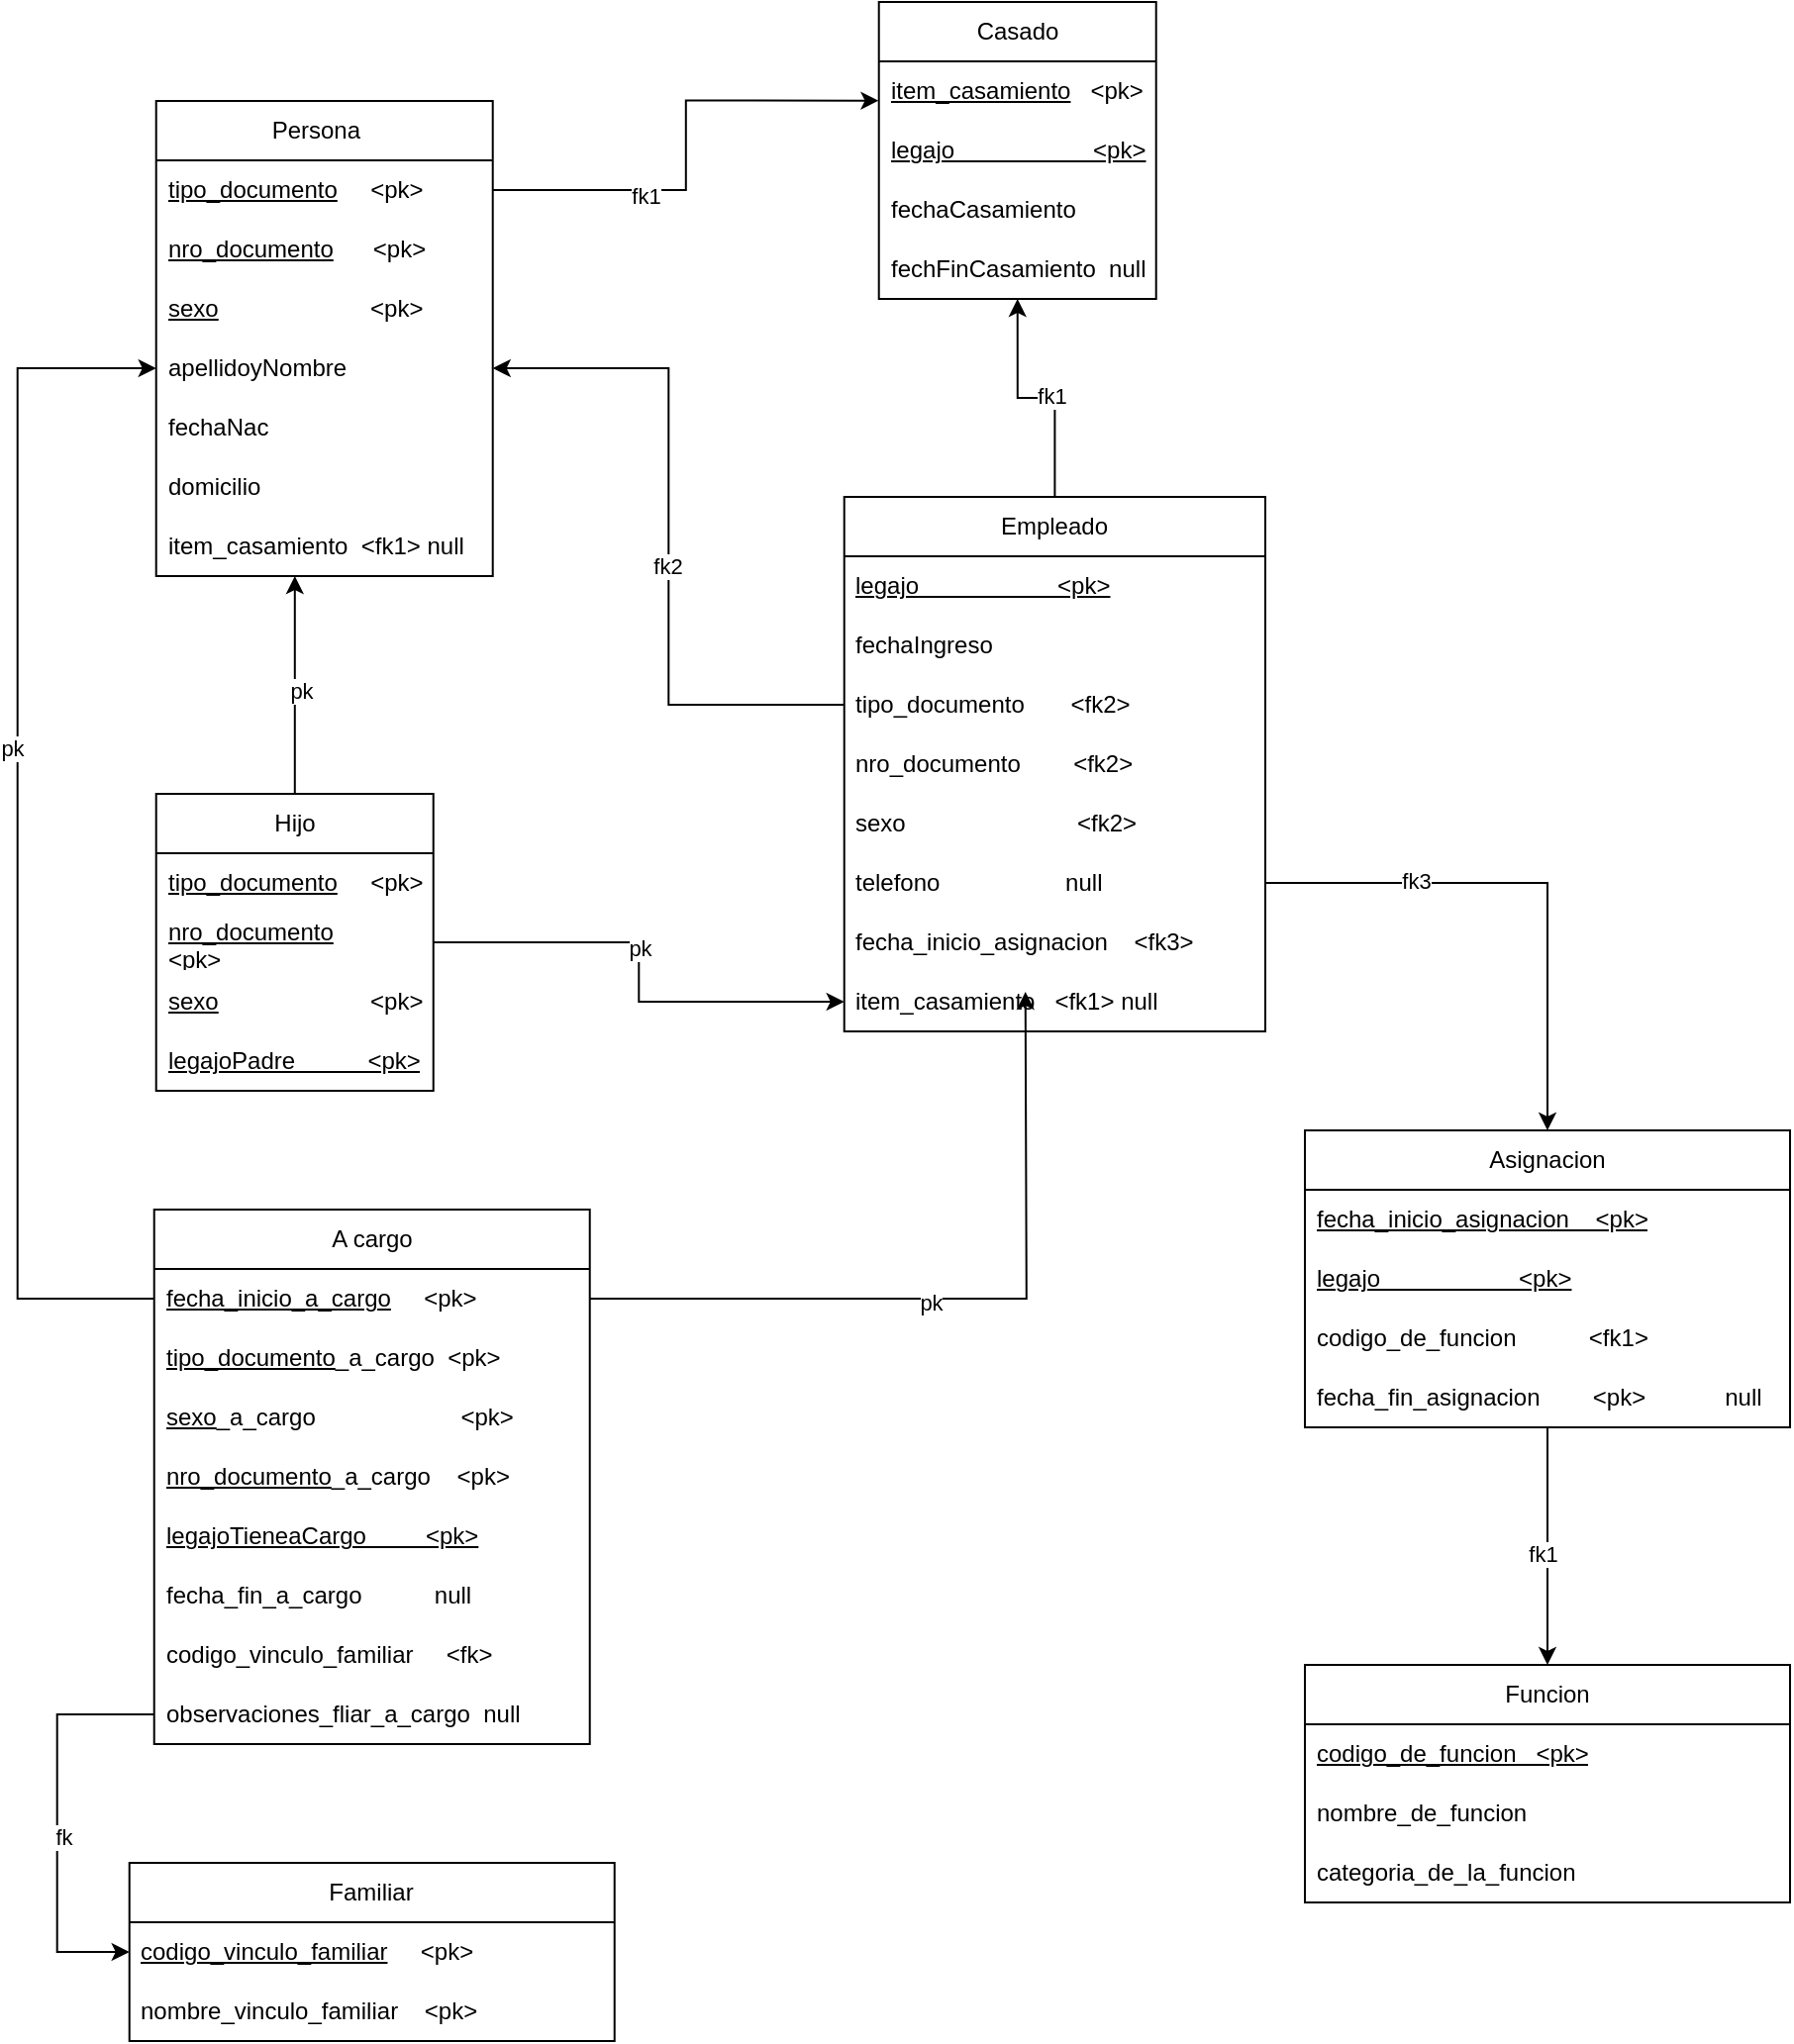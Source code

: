 <mxfile version="24.7.13">
  <diagram name="Page-1" id="v0zXEanvF7a8P_JJK8V0">
    <mxGraphModel dx="2419" dy="790" grid="1" gridSize="10" guides="1" tooltips="1" connect="1" arrows="1" fold="1" page="1" pageScale="1" pageWidth="850" pageHeight="1100" math="0" shadow="0">
      <root>
        <mxCell id="0" />
        <mxCell id="1" parent="0" />
        <mxCell id="VkgcLeewtbt2wePAkzue-2" value="Persona&lt;span style=&quot;white-space: pre;&quot;&gt;&#x9;&lt;/span&gt;" style="swimlane;fontStyle=0;childLayout=stackLayout;horizontal=1;startSize=30;horizontalStack=0;resizeParent=1;resizeParentMax=0;resizeLast=0;collapsible=1;marginBottom=0;whiteSpace=wrap;html=1;" vertex="1" parent="1">
          <mxGeometry x="-720.14" y="80" width="170" height="240" as="geometry" />
        </mxCell>
        <mxCell id="VkgcLeewtbt2wePAkzue-3" value="&lt;u&gt;tipo_documento&lt;/u&gt;&amp;nbsp;&amp;nbsp;&amp;nbsp;&amp;nbsp; &amp;lt;pk&amp;gt;" style="text;strokeColor=none;fillColor=none;align=left;verticalAlign=middle;spacingLeft=4;spacingRight=4;overflow=hidden;points=[[0,0.5],[1,0.5]];portConstraint=eastwest;rotatable=0;whiteSpace=wrap;html=1;" vertex="1" parent="VkgcLeewtbt2wePAkzue-2">
          <mxGeometry y="30" width="170" height="30" as="geometry" />
        </mxCell>
        <mxCell id="VkgcLeewtbt2wePAkzue-4" value="&lt;u&gt;nro_documento&lt;/u&gt;&amp;nbsp;&amp;nbsp;&amp;nbsp;&amp;nbsp;&amp;nbsp; &amp;lt;pk&amp;gt;" style="text;strokeColor=none;fillColor=none;align=left;verticalAlign=middle;spacingLeft=4;spacingRight=4;overflow=hidden;points=[[0,0.5],[1,0.5]];portConstraint=eastwest;rotatable=0;whiteSpace=wrap;html=1;" vertex="1" parent="VkgcLeewtbt2wePAkzue-2">
          <mxGeometry y="60" width="170" height="30" as="geometry" />
        </mxCell>
        <mxCell id="VkgcLeewtbt2wePAkzue-5" value="&lt;u&gt;sexo&lt;/u&gt;&amp;nbsp;&amp;nbsp;&amp;nbsp;&amp;nbsp;&amp;nbsp;&amp;nbsp;&amp;nbsp;&amp;nbsp;&amp;nbsp;&amp;nbsp;&amp;nbsp;&amp;nbsp;&amp;nbsp;&amp;nbsp;&amp;nbsp;&amp;nbsp;&amp;nbsp;&amp;nbsp;&amp;nbsp;&amp;nbsp;&amp;nbsp;&amp;nbsp; &amp;lt;pk&amp;gt;" style="text;strokeColor=none;fillColor=none;align=left;verticalAlign=middle;spacingLeft=4;spacingRight=4;overflow=hidden;points=[[0,0.5],[1,0.5]];portConstraint=eastwest;rotatable=0;whiteSpace=wrap;html=1;" vertex="1" parent="VkgcLeewtbt2wePAkzue-2">
          <mxGeometry y="90" width="170" height="30" as="geometry" />
        </mxCell>
        <mxCell id="VkgcLeewtbt2wePAkzue-6" value="apellidoyNombre" style="text;strokeColor=none;fillColor=none;align=left;verticalAlign=middle;spacingLeft=4;spacingRight=4;overflow=hidden;points=[[0,0.5],[1,0.5]];portConstraint=eastwest;rotatable=0;whiteSpace=wrap;html=1;" vertex="1" parent="VkgcLeewtbt2wePAkzue-2">
          <mxGeometry y="120" width="170" height="30" as="geometry" />
        </mxCell>
        <mxCell id="VkgcLeewtbt2wePAkzue-7" value="fechaNac" style="text;strokeColor=none;fillColor=none;align=left;verticalAlign=middle;spacingLeft=4;spacingRight=4;overflow=hidden;points=[[0,0.5],[1,0.5]];portConstraint=eastwest;rotatable=0;whiteSpace=wrap;html=1;" vertex="1" parent="VkgcLeewtbt2wePAkzue-2">
          <mxGeometry y="150" width="170" height="30" as="geometry" />
        </mxCell>
        <mxCell id="VkgcLeewtbt2wePAkzue-8" value="domicilio" style="text;strokeColor=none;fillColor=none;align=left;verticalAlign=middle;spacingLeft=4;spacingRight=4;overflow=hidden;points=[[0,0.5],[1,0.5]];portConstraint=eastwest;rotatable=0;whiteSpace=wrap;html=1;" vertex="1" parent="VkgcLeewtbt2wePAkzue-2">
          <mxGeometry y="180" width="170" height="30" as="geometry" />
        </mxCell>
        <mxCell id="VkgcLeewtbt2wePAkzue-16" value="item_casamiento&amp;nbsp; &amp;lt;fk1&amp;gt; null" style="text;strokeColor=none;fillColor=none;align=left;verticalAlign=middle;spacingLeft=4;spacingRight=4;overflow=hidden;points=[[0,0.5],[1,0.5]];portConstraint=eastwest;rotatable=0;whiteSpace=wrap;html=1;" vertex="1" parent="VkgcLeewtbt2wePAkzue-2">
          <mxGeometry y="210" width="170" height="30" as="geometry" />
        </mxCell>
        <mxCell id="VkgcLeewtbt2wePAkzue-9" value="Casado" style="swimlane;fontStyle=0;childLayout=stackLayout;horizontal=1;startSize=30;horizontalStack=0;resizeParent=1;resizeParentMax=0;resizeLast=0;collapsible=1;marginBottom=0;whiteSpace=wrap;html=1;" vertex="1" parent="1">
          <mxGeometry x="-355.14" y="30" width="140" height="150" as="geometry" />
        </mxCell>
        <mxCell id="VkgcLeewtbt2wePAkzue-10" value="&lt;u&gt;item_casamiento&lt;/u&gt;&amp;nbsp;&amp;nbsp; &amp;lt;pk&amp;gt;" style="text;strokeColor=none;fillColor=none;align=left;verticalAlign=middle;spacingLeft=4;spacingRight=4;overflow=hidden;points=[[0,0.5],[1,0.5]];portConstraint=eastwest;rotatable=0;whiteSpace=wrap;html=1;" vertex="1" parent="VkgcLeewtbt2wePAkzue-9">
          <mxGeometry y="30" width="140" height="30" as="geometry" />
        </mxCell>
        <mxCell id="VkgcLeewtbt2wePAkzue-49" value="&lt;u&gt;legajo &amp;nbsp; &amp;nbsp; &amp;nbsp; &amp;nbsp; &amp;nbsp; &amp;nbsp; &amp;nbsp; &amp;nbsp; &amp;nbsp; &amp;nbsp; &amp;lt;pk&amp;gt;&lt;/u&gt;" style="text;strokeColor=none;fillColor=none;align=left;verticalAlign=middle;spacingLeft=4;spacingRight=4;overflow=hidden;points=[[0,0.5],[1,0.5]];portConstraint=eastwest;rotatable=0;whiteSpace=wrap;html=1;" vertex="1" parent="VkgcLeewtbt2wePAkzue-9">
          <mxGeometry y="60" width="140" height="30" as="geometry" />
        </mxCell>
        <mxCell id="VkgcLeewtbt2wePAkzue-13" value="fechaCasamiento" style="text;strokeColor=none;fillColor=none;align=left;verticalAlign=middle;spacingLeft=4;spacingRight=4;overflow=hidden;points=[[0,0.5],[1,0.5]];portConstraint=eastwest;rotatable=0;whiteSpace=wrap;html=1;" vertex="1" parent="VkgcLeewtbt2wePAkzue-9">
          <mxGeometry y="90" width="140" height="30" as="geometry" />
        </mxCell>
        <mxCell id="VkgcLeewtbt2wePAkzue-15" value="fechFinCasamiento&amp;nbsp; null" style="text;strokeColor=none;fillColor=none;align=left;verticalAlign=middle;spacingLeft=4;spacingRight=4;overflow=hidden;points=[[0,0.5],[1,0.5]];portConstraint=eastwest;rotatable=0;whiteSpace=wrap;html=1;" vertex="1" parent="VkgcLeewtbt2wePAkzue-9">
          <mxGeometry y="120" width="140" height="30" as="geometry" />
        </mxCell>
        <mxCell id="VkgcLeewtbt2wePAkzue-17" style="edgeStyle=orthogonalEdgeStyle;rounded=0;orthogonalLoop=1;jettySize=auto;html=1;entryX=-0.001;entryY=0.661;entryDx=0;entryDy=0;entryPerimeter=0;" edge="1" parent="1" source="VkgcLeewtbt2wePAkzue-3" target="VkgcLeewtbt2wePAkzue-10">
          <mxGeometry relative="1" as="geometry" />
        </mxCell>
        <mxCell id="VkgcLeewtbt2wePAkzue-18" value="fk1" style="edgeLabel;html=1;align=center;verticalAlign=middle;resizable=0;points=[];" vertex="1" connectable="0" parent="VkgcLeewtbt2wePAkzue-17">
          <mxGeometry x="-0.362" y="-3" relative="1" as="geometry">
            <mxPoint as="offset" />
          </mxGeometry>
        </mxCell>
        <mxCell id="VkgcLeewtbt2wePAkzue-19" value="Empleado" style="swimlane;fontStyle=0;childLayout=stackLayout;horizontal=1;startSize=30;horizontalStack=0;resizeParent=1;resizeParentMax=0;resizeLast=0;collapsible=1;marginBottom=0;whiteSpace=wrap;html=1;" vertex="1" parent="1">
          <mxGeometry x="-372.64" y="280" width="212.64" height="270" as="geometry">
            <mxRectangle x="407.5" y="300" width="90" height="30" as="alternateBounds" />
          </mxGeometry>
        </mxCell>
        <mxCell id="VkgcLeewtbt2wePAkzue-20" value="&lt;u&gt;legajo &amp;nbsp; &amp;nbsp; &amp;nbsp; &amp;nbsp; &amp;nbsp; &amp;nbsp; &amp;nbsp; &amp;nbsp; &amp;nbsp; &amp;nbsp; &amp;lt;pk&amp;gt;&lt;/u&gt;" style="text;strokeColor=none;fillColor=none;align=left;verticalAlign=middle;spacingLeft=4;spacingRight=4;overflow=hidden;points=[[0,0.5],[1,0.5]];portConstraint=eastwest;rotatable=0;whiteSpace=wrap;html=1;" vertex="1" parent="VkgcLeewtbt2wePAkzue-19">
          <mxGeometry y="30" width="212.64" height="30" as="geometry" />
        </mxCell>
        <mxCell id="VkgcLeewtbt2wePAkzue-33" value="fechaIngreso" style="text;strokeColor=none;fillColor=none;align=left;verticalAlign=middle;spacingLeft=4;spacingRight=4;overflow=hidden;points=[[0,0.5],[1,0.5]];portConstraint=eastwest;rotatable=0;whiteSpace=wrap;html=1;" vertex="1" parent="VkgcLeewtbt2wePAkzue-19">
          <mxGeometry y="60" width="212.64" height="30" as="geometry" />
        </mxCell>
        <mxCell id="VkgcLeewtbt2wePAkzue-21" value="tipo_documento&amp;nbsp;&amp;nbsp;&amp;nbsp;&amp;nbsp;&amp;nbsp;&amp;nbsp; &amp;lt;fk2&amp;gt;" style="text;strokeColor=none;fillColor=none;align=left;verticalAlign=middle;spacingLeft=4;spacingRight=4;overflow=hidden;points=[[0,0.5],[1,0.5]];portConstraint=eastwest;rotatable=0;whiteSpace=wrap;html=1;" vertex="1" parent="VkgcLeewtbt2wePAkzue-19">
          <mxGeometry y="90" width="212.64" height="30" as="geometry" />
        </mxCell>
        <mxCell id="VkgcLeewtbt2wePAkzue-34" value="nro_documento&amp;nbsp; &amp;nbsp;&amp;nbsp;&amp;nbsp;&amp;nbsp;&amp;nbsp; &amp;lt;fk2&amp;gt;" style="text;strokeColor=none;fillColor=none;align=left;verticalAlign=middle;spacingLeft=4;spacingRight=4;overflow=hidden;points=[[0,0.5],[1,0.5]];portConstraint=eastwest;rotatable=0;whiteSpace=wrap;html=1;" vertex="1" parent="VkgcLeewtbt2wePAkzue-19">
          <mxGeometry y="120" width="212.64" height="30" as="geometry" />
        </mxCell>
        <mxCell id="VkgcLeewtbt2wePAkzue-35" value="sexo &amp;nbsp; &amp;nbsp; &amp;nbsp; &amp;nbsp; &amp;nbsp; &amp;nbsp; &amp;nbsp; &amp;nbsp; &amp;nbsp; &amp;nbsp; &amp;nbsp;&amp;nbsp;&amp;nbsp;&amp;nbsp; &amp;lt;fk2&amp;gt;" style="text;strokeColor=none;fillColor=none;align=left;verticalAlign=middle;spacingLeft=4;spacingRight=4;overflow=hidden;points=[[0,0.5],[1,0.5]];portConstraint=eastwest;rotatable=0;whiteSpace=wrap;html=1;" vertex="1" parent="VkgcLeewtbt2wePAkzue-19">
          <mxGeometry y="150" width="212.64" height="30" as="geometry" />
        </mxCell>
        <mxCell id="VkgcLeewtbt2wePAkzue-22" value="telefono &amp;nbsp; &amp;nbsp; &amp;nbsp; &amp;nbsp; &amp;nbsp; &amp;nbsp; &amp;nbsp; &amp;nbsp;&amp;nbsp;&amp;nbsp; null" style="text;strokeColor=none;fillColor=none;align=left;verticalAlign=middle;spacingLeft=4;spacingRight=4;overflow=hidden;points=[[0,0.5],[1,0.5]];portConstraint=eastwest;rotatable=0;whiteSpace=wrap;html=1;" vertex="1" parent="VkgcLeewtbt2wePAkzue-19">
          <mxGeometry y="180" width="212.64" height="30" as="geometry" />
        </mxCell>
        <mxCell id="VkgcLeewtbt2wePAkzue-77" value="fecha_inicio_asignacion &amp;nbsp;&amp;nbsp; &amp;lt;fk3&amp;gt;" style="text;strokeColor=none;fillColor=none;align=left;verticalAlign=middle;spacingLeft=4;spacingRight=4;overflow=hidden;points=[[0,0.5],[1,0.5]];portConstraint=eastwest;rotatable=0;whiteSpace=wrap;html=1;" vertex="1" parent="VkgcLeewtbt2wePAkzue-19">
          <mxGeometry y="210" width="212.64" height="30" as="geometry" />
        </mxCell>
        <mxCell id="VkgcLeewtbt2wePAkzue-28" value="item_casamiento&amp;nbsp;&amp;nbsp; &amp;lt;fk1&amp;gt; null" style="text;strokeColor=none;fillColor=none;align=left;verticalAlign=middle;spacingLeft=4;spacingRight=4;overflow=hidden;points=[[0,0.5],[1,0.5]];portConstraint=eastwest;rotatable=0;whiteSpace=wrap;html=1;" vertex="1" parent="VkgcLeewtbt2wePAkzue-19">
          <mxGeometry y="240" width="212.64" height="30" as="geometry" />
        </mxCell>
        <mxCell id="VkgcLeewtbt2wePAkzue-27" style="edgeStyle=orthogonalEdgeStyle;rounded=0;orthogonalLoop=1;jettySize=auto;html=1;entryX=0.5;entryY=1;entryDx=0;entryDy=0;entryPerimeter=0;" edge="1" parent="1" source="VkgcLeewtbt2wePAkzue-19" target="VkgcLeewtbt2wePAkzue-15">
          <mxGeometry relative="1" as="geometry" />
        </mxCell>
        <mxCell id="VkgcLeewtbt2wePAkzue-29" value="fk1" style="edgeLabel;html=1;align=center;verticalAlign=middle;resizable=0;points=[];" vertex="1" connectable="0" parent="VkgcLeewtbt2wePAkzue-27">
          <mxGeometry x="-0.127" y="-1" relative="1" as="geometry">
            <mxPoint as="offset" />
          </mxGeometry>
        </mxCell>
        <mxCell id="VkgcLeewtbt2wePAkzue-30" style="edgeStyle=orthogonalEdgeStyle;rounded=0;orthogonalLoop=1;jettySize=auto;html=1;entryX=1;entryY=0.5;entryDx=0;entryDy=0;" edge="1" parent="1" source="VkgcLeewtbt2wePAkzue-21" target="VkgcLeewtbt2wePAkzue-6">
          <mxGeometry relative="1" as="geometry" />
        </mxCell>
        <mxCell id="VkgcLeewtbt2wePAkzue-36" value="fk2" style="edgeLabel;html=1;align=center;verticalAlign=middle;resizable=0;points=[];" vertex="1" connectable="0" parent="VkgcLeewtbt2wePAkzue-30">
          <mxGeometry x="-0.086" y="1" relative="1" as="geometry">
            <mxPoint as="offset" />
          </mxGeometry>
        </mxCell>
        <mxCell id="VkgcLeewtbt2wePAkzue-37" value="Hijo" style="swimlane;fontStyle=0;childLayout=stackLayout;horizontal=1;startSize=30;horizontalStack=0;resizeParent=1;resizeParentMax=0;resizeLast=0;collapsible=1;marginBottom=0;whiteSpace=wrap;html=1;" vertex="1" parent="1">
          <mxGeometry x="-720.14" y="430" width="140" height="150" as="geometry" />
        </mxCell>
        <mxCell id="VkgcLeewtbt2wePAkzue-42" value="&lt;u&gt;tipo_documento&lt;/u&gt;&amp;nbsp;&amp;nbsp;&amp;nbsp;&amp;nbsp; &amp;lt;pk&amp;gt;" style="text;strokeColor=none;fillColor=none;align=left;verticalAlign=middle;spacingLeft=4;spacingRight=4;overflow=hidden;points=[[0,0.5],[1,0.5]];portConstraint=eastwest;rotatable=0;whiteSpace=wrap;html=1;" vertex="1" parent="VkgcLeewtbt2wePAkzue-37">
          <mxGeometry y="30" width="140" height="30" as="geometry" />
        </mxCell>
        <mxCell id="VkgcLeewtbt2wePAkzue-43" value="&lt;u&gt;nro_documento&lt;/u&gt;&amp;nbsp;&amp;nbsp;&amp;nbsp;&amp;nbsp;&amp;nbsp; &amp;lt;pk&amp;gt;" style="text;strokeColor=none;fillColor=none;align=left;verticalAlign=middle;spacingLeft=4;spacingRight=4;overflow=hidden;points=[[0,0.5],[1,0.5]];portConstraint=eastwest;rotatable=0;whiteSpace=wrap;html=1;" vertex="1" parent="VkgcLeewtbt2wePAkzue-37">
          <mxGeometry y="60" width="140" height="30" as="geometry" />
        </mxCell>
        <mxCell id="VkgcLeewtbt2wePAkzue-44" value="&lt;u&gt;sexo&lt;/u&gt;&amp;nbsp;&amp;nbsp;&amp;nbsp;&amp;nbsp;&amp;nbsp;&amp;nbsp;&amp;nbsp;&amp;nbsp;&amp;nbsp;&amp;nbsp;&amp;nbsp;&amp;nbsp;&amp;nbsp;&amp;nbsp;&amp;nbsp;&amp;nbsp;&amp;nbsp;&amp;nbsp;&amp;nbsp;&amp;nbsp;&amp;nbsp;&amp;nbsp; &amp;lt;pk&amp;gt;" style="text;strokeColor=none;fillColor=none;align=left;verticalAlign=middle;spacingLeft=4;spacingRight=4;overflow=hidden;points=[[0,0.5],[1,0.5]];portConstraint=eastwest;rotatable=0;whiteSpace=wrap;html=1;" vertex="1" parent="VkgcLeewtbt2wePAkzue-37">
          <mxGeometry y="90" width="140" height="30" as="geometry" />
        </mxCell>
        <mxCell id="VkgcLeewtbt2wePAkzue-41" value="&lt;u&gt;legajoPadre&amp;nbsp; &amp;nbsp; &amp;nbsp; &amp;nbsp;&amp;nbsp; &amp;nbsp; &amp;lt;pk&amp;gt;&lt;/u&gt;" style="text;strokeColor=none;fillColor=none;align=left;verticalAlign=middle;spacingLeft=4;spacingRight=4;overflow=hidden;points=[[0,0.5],[1,0.5]];portConstraint=eastwest;rotatable=0;whiteSpace=wrap;html=1;" vertex="1" parent="VkgcLeewtbt2wePAkzue-37">
          <mxGeometry y="120" width="140" height="30" as="geometry" />
        </mxCell>
        <mxCell id="VkgcLeewtbt2wePAkzue-45" style="edgeStyle=orthogonalEdgeStyle;rounded=0;orthogonalLoop=1;jettySize=auto;html=1;entryX=0.412;entryY=1;entryDx=0;entryDy=0;entryPerimeter=0;" edge="1" parent="1" source="VkgcLeewtbt2wePAkzue-37" target="VkgcLeewtbt2wePAkzue-16">
          <mxGeometry relative="1" as="geometry" />
        </mxCell>
        <mxCell id="VkgcLeewtbt2wePAkzue-48" value="pk" style="edgeLabel;html=1;align=center;verticalAlign=middle;resizable=0;points=[];" vertex="1" connectable="0" parent="VkgcLeewtbt2wePAkzue-45">
          <mxGeometry x="-0.05" y="-3" relative="1" as="geometry">
            <mxPoint as="offset" />
          </mxGeometry>
        </mxCell>
        <mxCell id="VkgcLeewtbt2wePAkzue-46" style="edgeStyle=orthogonalEdgeStyle;rounded=0;orthogonalLoop=1;jettySize=auto;html=1;entryX=0;entryY=0.5;entryDx=0;entryDy=0;" edge="1" parent="1" source="VkgcLeewtbt2wePAkzue-43" target="VkgcLeewtbt2wePAkzue-28">
          <mxGeometry relative="1" as="geometry" />
        </mxCell>
        <mxCell id="VkgcLeewtbt2wePAkzue-47" value="pk" style="edgeLabel;html=1;align=center;verticalAlign=middle;resizable=0;points=[];" vertex="1" connectable="0" parent="VkgcLeewtbt2wePAkzue-46">
          <mxGeometry x="-0.102" relative="1" as="geometry">
            <mxPoint as="offset" />
          </mxGeometry>
        </mxCell>
        <mxCell id="VkgcLeewtbt2wePAkzue-50" value="A cargo" style="swimlane;fontStyle=0;childLayout=stackLayout;horizontal=1;startSize=30;horizontalStack=0;resizeParent=1;resizeParentMax=0;resizeLast=0;collapsible=1;marginBottom=0;whiteSpace=wrap;html=1;" vertex="1" parent="1">
          <mxGeometry x="-721.14" y="640" width="220" height="270" as="geometry" />
        </mxCell>
        <mxCell id="VkgcLeewtbt2wePAkzue-60" style="edgeStyle=orthogonalEdgeStyle;rounded=0;orthogonalLoop=1;jettySize=auto;html=1;" edge="1" parent="VkgcLeewtbt2wePAkzue-50" source="VkgcLeewtbt2wePAkzue-51">
          <mxGeometry relative="1" as="geometry">
            <mxPoint x="440" y="-110" as="targetPoint" />
          </mxGeometry>
        </mxCell>
        <mxCell id="VkgcLeewtbt2wePAkzue-62" value="pk" style="edgeLabel;html=1;align=center;verticalAlign=middle;resizable=0;points=[];" vertex="1" connectable="0" parent="VkgcLeewtbt2wePAkzue-60">
          <mxGeometry x="-0.084" y="-2" relative="1" as="geometry">
            <mxPoint as="offset" />
          </mxGeometry>
        </mxCell>
        <mxCell id="VkgcLeewtbt2wePAkzue-51" value="&lt;u&gt;fecha_inicio_a_cargo&lt;/u&gt;&amp;nbsp;&amp;nbsp;&amp;nbsp;&amp;nbsp; &amp;lt;pk&amp;gt;" style="text;strokeColor=none;fillColor=none;align=left;verticalAlign=middle;spacingLeft=4;spacingRight=4;overflow=hidden;points=[[0,0.5],[1,0.5]];portConstraint=eastwest;rotatable=0;whiteSpace=wrap;html=1;" vertex="1" parent="VkgcLeewtbt2wePAkzue-50">
          <mxGeometry y="30" width="220" height="30" as="geometry" />
        </mxCell>
        <mxCell id="VkgcLeewtbt2wePAkzue-55" value="&lt;u&gt;tipo_documento&lt;/u&gt;_a_cargo&amp;nbsp; &amp;lt;pk&amp;gt;" style="text;strokeColor=none;fillColor=none;align=left;verticalAlign=middle;spacingLeft=4;spacingRight=4;overflow=hidden;points=[[0,0.5],[1,0.5]];portConstraint=eastwest;rotatable=0;whiteSpace=wrap;html=1;" vertex="1" parent="VkgcLeewtbt2wePAkzue-50">
          <mxGeometry y="60" width="220" height="30" as="geometry" />
        </mxCell>
        <mxCell id="VkgcLeewtbt2wePAkzue-57" value="&lt;u&gt;sexo&lt;/u&gt;_a_cargo&amp;nbsp;&amp;nbsp;&amp;nbsp;&amp;nbsp;&amp;nbsp;&amp;nbsp;&amp;nbsp;&amp;nbsp;&amp;nbsp;&amp;nbsp;&amp;nbsp;&amp;nbsp;&amp;nbsp;&amp;nbsp;&amp;nbsp;&amp;nbsp;&amp;nbsp;&amp;nbsp;&amp;nbsp;&amp;nbsp;&amp;nbsp; &amp;lt;pk&amp;gt;" style="text;strokeColor=none;fillColor=none;align=left;verticalAlign=middle;spacingLeft=4;spacingRight=4;overflow=hidden;points=[[0,0.5],[1,0.5]];portConstraint=eastwest;rotatable=0;whiteSpace=wrap;html=1;" vertex="1" parent="VkgcLeewtbt2wePAkzue-50">
          <mxGeometry y="90" width="220" height="30" as="geometry" />
        </mxCell>
        <mxCell id="VkgcLeewtbt2wePAkzue-56" value="&lt;u&gt;nro_documento&lt;/u&gt;_a_cargo&amp;nbsp;&amp;nbsp;&amp;nbsp; &amp;lt;pk&amp;gt;" style="text;strokeColor=none;fillColor=none;align=left;verticalAlign=middle;spacingLeft=4;spacingRight=4;overflow=hidden;points=[[0,0.5],[1,0.5]];portConstraint=eastwest;rotatable=0;whiteSpace=wrap;html=1;" vertex="1" parent="VkgcLeewtbt2wePAkzue-50">
          <mxGeometry y="120" width="220" height="30" as="geometry" />
        </mxCell>
        <mxCell id="VkgcLeewtbt2wePAkzue-61" value="&lt;u&gt;legajoTieneaCargo&amp;nbsp;&amp;nbsp; &amp;nbsp; &amp;nbsp; &amp;nbsp; &amp;lt;pk&amp;gt;&lt;/u&gt;" style="text;strokeColor=none;fillColor=none;align=left;verticalAlign=middle;spacingLeft=4;spacingRight=4;overflow=hidden;points=[[0,0.5],[1,0.5]];portConstraint=eastwest;rotatable=0;whiteSpace=wrap;html=1;" vertex="1" parent="VkgcLeewtbt2wePAkzue-50">
          <mxGeometry y="150" width="220" height="30" as="geometry" />
        </mxCell>
        <mxCell id="VkgcLeewtbt2wePAkzue-53" value="fecha_fin_a_cargo&amp;nbsp;&amp;nbsp;&amp;nbsp;&amp;nbsp;&amp;nbsp;&amp;nbsp;&amp;nbsp;&amp;nbsp;&amp;nbsp;&amp;nbsp; null" style="text;strokeColor=none;fillColor=none;align=left;verticalAlign=middle;spacingLeft=4;spacingRight=4;overflow=hidden;points=[[0,0.5],[1,0.5]];portConstraint=eastwest;rotatable=0;whiteSpace=wrap;html=1;" vertex="1" parent="VkgcLeewtbt2wePAkzue-50">
          <mxGeometry y="180" width="220" height="30" as="geometry" />
        </mxCell>
        <mxCell id="VkgcLeewtbt2wePAkzue-69" value="codigo_vinculo_familiar &amp;nbsp;&amp;nbsp;&amp;nbsp; &amp;lt;fk&amp;gt;" style="text;strokeColor=none;fillColor=none;align=left;verticalAlign=middle;spacingLeft=4;spacingRight=4;overflow=hidden;points=[[0,0.5],[1,0.5]];portConstraint=eastwest;rotatable=0;whiteSpace=wrap;html=1;" vertex="1" parent="VkgcLeewtbt2wePAkzue-50">
          <mxGeometry y="210" width="220" height="30" as="geometry" />
        </mxCell>
        <mxCell id="VkgcLeewtbt2wePAkzue-54" value="observaciones_fliar_a_cargo&amp;nbsp; null" style="text;strokeColor=none;fillColor=none;align=left;verticalAlign=middle;spacingLeft=4;spacingRight=4;overflow=hidden;points=[[0,0.5],[1,0.5]];portConstraint=eastwest;rotatable=0;whiteSpace=wrap;html=1;" vertex="1" parent="VkgcLeewtbt2wePAkzue-50">
          <mxGeometry y="240" width="220" height="30" as="geometry" />
        </mxCell>
        <mxCell id="VkgcLeewtbt2wePAkzue-58" style="edgeStyle=orthogonalEdgeStyle;rounded=0;orthogonalLoop=1;jettySize=auto;html=1;entryX=0;entryY=0.5;entryDx=0;entryDy=0;" edge="1" parent="1" source="VkgcLeewtbt2wePAkzue-51" target="VkgcLeewtbt2wePAkzue-6">
          <mxGeometry relative="1" as="geometry">
            <Array as="points">
              <mxPoint x="-790.14" y="685" />
              <mxPoint x="-790.14" y="215" />
            </Array>
          </mxGeometry>
        </mxCell>
        <mxCell id="VkgcLeewtbt2wePAkzue-59" value="pk" style="edgeLabel;html=1;align=center;verticalAlign=middle;resizable=0;points=[];" vertex="1" connectable="0" parent="VkgcLeewtbt2wePAkzue-58">
          <mxGeometry x="0.141" y="3" relative="1" as="geometry">
            <mxPoint as="offset" />
          </mxGeometry>
        </mxCell>
        <mxCell id="VkgcLeewtbt2wePAkzue-63" value="Familiar" style="swimlane;fontStyle=0;childLayout=stackLayout;horizontal=1;startSize=30;horizontalStack=0;resizeParent=1;resizeParentMax=0;resizeLast=0;collapsible=1;marginBottom=0;whiteSpace=wrap;html=1;" vertex="1" parent="1">
          <mxGeometry x="-733.64" y="970" width="245" height="90" as="geometry" />
        </mxCell>
        <mxCell id="VkgcLeewtbt2wePAkzue-68" value="&lt;u&gt;codigo_vinculo_familiar&lt;/u&gt; &amp;nbsp;&amp;nbsp;&amp;nbsp; &amp;lt;pk&amp;gt;" style="text;strokeColor=none;fillColor=none;align=left;verticalAlign=middle;spacingLeft=4;spacingRight=4;overflow=hidden;points=[[0,0.5],[1,0.5]];portConstraint=eastwest;rotatable=0;whiteSpace=wrap;html=1;" vertex="1" parent="VkgcLeewtbt2wePAkzue-63">
          <mxGeometry y="30" width="245" height="30" as="geometry" />
        </mxCell>
        <mxCell id="VkgcLeewtbt2wePAkzue-64" value="nombre_vinculo_familiar &amp;nbsp;&amp;nbsp; &amp;lt;pk&amp;gt;" style="text;strokeColor=none;fillColor=none;align=left;verticalAlign=middle;spacingLeft=4;spacingRight=4;overflow=hidden;points=[[0,0.5],[1,0.5]];portConstraint=eastwest;rotatable=0;whiteSpace=wrap;html=1;" vertex="1" parent="VkgcLeewtbt2wePAkzue-63">
          <mxGeometry y="60" width="245" height="30" as="geometry" />
        </mxCell>
        <mxCell id="VkgcLeewtbt2wePAkzue-70" style="edgeStyle=orthogonalEdgeStyle;rounded=0;orthogonalLoop=1;jettySize=auto;html=1;entryX=0;entryY=0.5;entryDx=0;entryDy=0;" edge="1" parent="1" source="VkgcLeewtbt2wePAkzue-54" target="VkgcLeewtbt2wePAkzue-68">
          <mxGeometry relative="1" as="geometry">
            <Array as="points">
              <mxPoint x="-770.14" y="895" />
              <mxPoint x="-770.14" y="1015" />
            </Array>
          </mxGeometry>
        </mxCell>
        <mxCell id="VkgcLeewtbt2wePAkzue-71" value="fk" style="edgeLabel;html=1;align=center;verticalAlign=middle;resizable=0;points=[];" vertex="1" connectable="0" parent="VkgcLeewtbt2wePAkzue-70">
          <mxGeometry x="0.08" y="3" relative="1" as="geometry">
            <mxPoint as="offset" />
          </mxGeometry>
        </mxCell>
        <mxCell id="VkgcLeewtbt2wePAkzue-72" value="Asignacion" style="swimlane;fontStyle=0;childLayout=stackLayout;horizontal=1;startSize=30;horizontalStack=0;resizeParent=1;resizeParentMax=0;resizeLast=0;collapsible=1;marginBottom=0;whiteSpace=wrap;html=1;" vertex="1" parent="1">
          <mxGeometry x="-140" y="600" width="245" height="150" as="geometry" />
        </mxCell>
        <mxCell id="VkgcLeewtbt2wePAkzue-73" value="&lt;u&gt;fecha_inicio_asignacion &amp;nbsp;&amp;nbsp; &amp;lt;pk&amp;gt;&lt;/u&gt;" style="text;strokeColor=none;fillColor=none;align=left;verticalAlign=middle;spacingLeft=4;spacingRight=4;overflow=hidden;points=[[0,0.5],[1,0.5]];portConstraint=eastwest;rotatable=0;whiteSpace=wrap;html=1;" vertex="1" parent="VkgcLeewtbt2wePAkzue-72">
          <mxGeometry y="30" width="245" height="30" as="geometry" />
        </mxCell>
        <mxCell id="VkgcLeewtbt2wePAkzue-78" value="&lt;u&gt;legajo &amp;nbsp; &amp;nbsp; &amp;nbsp; &amp;nbsp; &amp;nbsp; &amp;nbsp; &amp;nbsp; &amp;nbsp; &amp;nbsp; &amp;nbsp; &amp;lt;pk&amp;gt;&lt;/u&gt;" style="text;strokeColor=none;fillColor=none;align=left;verticalAlign=middle;spacingLeft=4;spacingRight=4;overflow=hidden;points=[[0,0.5],[1,0.5]];portConstraint=eastwest;rotatable=0;whiteSpace=wrap;html=1;" vertex="1" parent="VkgcLeewtbt2wePAkzue-72">
          <mxGeometry y="60" width="245" height="30" as="geometry" />
        </mxCell>
        <mxCell id="VkgcLeewtbt2wePAkzue-88" value="codigo_de_funcion &amp;nbsp;&amp;nbsp;&amp;nbsp;&amp;nbsp;&amp;nbsp;&amp;nbsp;&amp;nbsp;&amp;nbsp;&amp;nbsp; &amp;lt;fk1&amp;gt;" style="text;strokeColor=none;fillColor=none;align=left;verticalAlign=middle;spacingLeft=4;spacingRight=4;overflow=hidden;points=[[0,0.5],[1,0.5]];portConstraint=eastwest;rotatable=0;whiteSpace=wrap;html=1;" vertex="1" parent="VkgcLeewtbt2wePAkzue-72">
          <mxGeometry y="90" width="245" height="30" as="geometry" />
        </mxCell>
        <mxCell id="VkgcLeewtbt2wePAkzue-74" value="fecha_fin_asignacion &amp;nbsp; &amp;nbsp; &amp;nbsp;&amp;nbsp; &amp;lt;pk&amp;gt;&amp;nbsp;&amp;nbsp;&amp;nbsp;&amp;nbsp;&amp;nbsp;&amp;nbsp;&amp;nbsp;&amp;nbsp;&amp;nbsp;&amp;nbsp;&amp;nbsp; null" style="text;strokeColor=none;fillColor=none;align=left;verticalAlign=middle;spacingLeft=4;spacingRight=4;overflow=hidden;points=[[0,0.5],[1,0.5]];portConstraint=eastwest;rotatable=0;whiteSpace=wrap;html=1;" vertex="1" parent="VkgcLeewtbt2wePAkzue-72">
          <mxGeometry y="120" width="245" height="30" as="geometry" />
        </mxCell>
        <mxCell id="VkgcLeewtbt2wePAkzue-75" style="edgeStyle=orthogonalEdgeStyle;rounded=0;orthogonalLoop=1;jettySize=auto;html=1;" edge="1" parent="1" source="VkgcLeewtbt2wePAkzue-22" target="VkgcLeewtbt2wePAkzue-72">
          <mxGeometry relative="1" as="geometry" />
        </mxCell>
        <mxCell id="VkgcLeewtbt2wePAkzue-76" value="fk3" style="edgeLabel;html=1;align=center;verticalAlign=middle;resizable=0;points=[];" vertex="1" connectable="0" parent="VkgcLeewtbt2wePAkzue-75">
          <mxGeometry x="-0.423" y="1" relative="1" as="geometry">
            <mxPoint x="-1" as="offset" />
          </mxGeometry>
        </mxCell>
        <mxCell id="VkgcLeewtbt2wePAkzue-80" value="Funcion" style="swimlane;fontStyle=0;childLayout=stackLayout;horizontal=1;startSize=30;horizontalStack=0;resizeParent=1;resizeParentMax=0;resizeLast=0;collapsible=1;marginBottom=0;whiteSpace=wrap;html=1;" vertex="1" parent="1">
          <mxGeometry x="-140" y="870" width="245" height="120" as="geometry" />
        </mxCell>
        <mxCell id="VkgcLeewtbt2wePAkzue-81" value="&lt;u&gt;codigo_de_funcion &amp;nbsp; &amp;lt;pk&amp;gt;&lt;/u&gt;" style="text;strokeColor=none;fillColor=none;align=left;verticalAlign=middle;spacingLeft=4;spacingRight=4;overflow=hidden;points=[[0,0.5],[1,0.5]];portConstraint=eastwest;rotatable=0;whiteSpace=wrap;html=1;" vertex="1" parent="VkgcLeewtbt2wePAkzue-80">
          <mxGeometry y="30" width="245" height="30" as="geometry" />
        </mxCell>
        <mxCell id="VkgcLeewtbt2wePAkzue-83" value="nombre_de_funcion &amp;nbsp; &amp;nbsp; &amp;nbsp;&amp;nbsp; " style="text;strokeColor=none;fillColor=none;align=left;verticalAlign=middle;spacingLeft=4;spacingRight=4;overflow=hidden;points=[[0,0.5],[1,0.5]];portConstraint=eastwest;rotatable=0;whiteSpace=wrap;html=1;" vertex="1" parent="VkgcLeewtbt2wePAkzue-80">
          <mxGeometry y="60" width="245" height="30" as="geometry" />
        </mxCell>
        <mxCell id="VkgcLeewtbt2wePAkzue-84" value="categoria_de_la_funcion" style="text;strokeColor=none;fillColor=none;align=left;verticalAlign=middle;spacingLeft=4;spacingRight=4;overflow=hidden;points=[[0,0.5],[1,0.5]];portConstraint=eastwest;rotatable=0;whiteSpace=wrap;html=1;" vertex="1" parent="VkgcLeewtbt2wePAkzue-80">
          <mxGeometry y="90" width="245" height="30" as="geometry" />
        </mxCell>
        <mxCell id="VkgcLeewtbt2wePAkzue-89" style="edgeStyle=orthogonalEdgeStyle;rounded=0;orthogonalLoop=1;jettySize=auto;html=1;entryX=0.5;entryY=0;entryDx=0;entryDy=0;" edge="1" parent="1" source="VkgcLeewtbt2wePAkzue-72" target="VkgcLeewtbt2wePAkzue-80">
          <mxGeometry relative="1" as="geometry" />
        </mxCell>
        <mxCell id="VkgcLeewtbt2wePAkzue-90" value="fk1" style="edgeLabel;html=1;align=center;verticalAlign=middle;resizable=0;points=[];" vertex="1" connectable="0" parent="VkgcLeewtbt2wePAkzue-89">
          <mxGeometry x="0.067" y="-3" relative="1" as="geometry">
            <mxPoint as="offset" />
          </mxGeometry>
        </mxCell>
      </root>
    </mxGraphModel>
  </diagram>
</mxfile>
